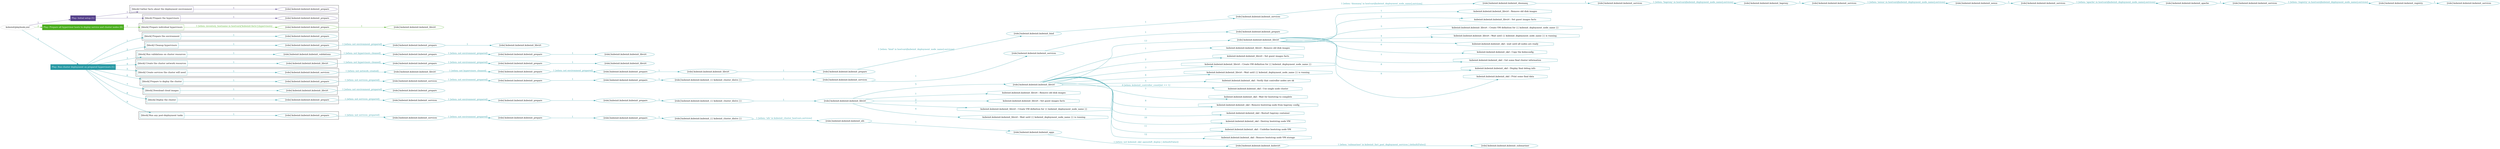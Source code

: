 digraph {
	graph [concentrate=true ordering=in rankdir=LR ratio=fill]
	edge [esep=5 sep=10]
	"kubeinit/playbook.yml" [id=root_node style=dotted]
	play_c4389c41 [label="Play: Initial setup (1)" color="#55418b" fontcolor="#ffffff" id=play_c4389c41 shape=box style=filled tooltip=localhost]
	"kubeinit/playbook.yml" -> play_c4389c41 [label="1 " color="#55418b" fontcolor="#55418b" id=edge_b77e9bf1 labeltooltip="1 " tooltip="1 "]
	subgraph "kubeinit.kubeinit.kubeinit_prepare" {
		role_ac85ae98 [label="[role] kubeinit.kubeinit.kubeinit_prepare" color="#55418b" id=role_ac85ae98 tooltip="kubeinit.kubeinit.kubeinit_prepare"]
	}
	subgraph "kubeinit.kubeinit.kubeinit_prepare" {
		role_765c6af0 [label="[role] kubeinit.kubeinit.kubeinit_prepare" color="#55418b" id=role_765c6af0 tooltip="kubeinit.kubeinit.kubeinit_prepare"]
	}
	subgraph "Play: Initial setup (1)" {
		play_c4389c41 -> block_6db894d9 [label=1 color="#55418b" fontcolor="#55418b" id=edge_c9ccb7b4 labeltooltip=1 tooltip=1]
		subgraph cluster_block_6db894d9 {
			block_6db894d9 [label="[block] Gather facts about the deployment environment" color="#55418b" id=block_6db894d9 labeltooltip="Gather facts about the deployment environment" shape=box tooltip="Gather facts about the deployment environment"]
			block_6db894d9 -> role_ac85ae98 [label="1 " color="#55418b" fontcolor="#55418b" id=edge_786670e1 labeltooltip="1 " tooltip="1 "]
		}
		play_c4389c41 -> block_7bb0d94f [label=2 color="#55418b" fontcolor="#55418b" id=edge_793bcdbe labeltooltip=2 tooltip=2]
		subgraph cluster_block_7bb0d94f {
			block_7bb0d94f [label="[block] Prepare the hypervisors" color="#55418b" id=block_7bb0d94f labeltooltip="Prepare the hypervisors" shape=box tooltip="Prepare the hypervisors"]
			block_7bb0d94f -> role_765c6af0 [label="1 " color="#55418b" fontcolor="#55418b" id=edge_8f2c0d01 labeltooltip="1 " tooltip="1 "]
		}
	}
	play_9c42069b [label="Play: Prepare all hypervisor hosts to deploy service and cluster nodes (0)" color="#4bad1f" fontcolor="#ffffff" id=play_9c42069b shape=box style=filled tooltip="Play: Prepare all hypervisor hosts to deploy service and cluster nodes (0)"]
	"kubeinit/playbook.yml" -> play_9c42069b [label="2 " color="#4bad1f" fontcolor="#4bad1f" id=edge_6acc0c8b labeltooltip="2 " tooltip="2 "]
	subgraph "kubeinit.kubeinit.kubeinit_libvirt" {
		role_f15dc3f1 [label="[role] kubeinit.kubeinit.kubeinit_libvirt" color="#4bad1f" id=role_f15dc3f1 tooltip="kubeinit.kubeinit.kubeinit_libvirt"]
	}
	subgraph "kubeinit.kubeinit.kubeinit_prepare" {
		role_e08a5013 [label="[role] kubeinit.kubeinit.kubeinit_prepare" color="#4bad1f" id=role_e08a5013 tooltip="kubeinit.kubeinit.kubeinit_prepare"]
		role_e08a5013 -> role_f15dc3f1 [label="1 " color="#4bad1f" fontcolor="#4bad1f" id=edge_a3e0c759 labeltooltip="1 " tooltip="1 "]
	}
	subgraph "Play: Prepare all hypervisor hosts to deploy service and cluster nodes (0)" {
		play_9c42069b -> block_86a34b44 [label=1 color="#4bad1f" fontcolor="#4bad1f" id=edge_c09c64ef labeltooltip=1 tooltip=1]
		subgraph cluster_block_86a34b44 {
			block_86a34b44 [label="[block] Prepare individual hypervisors" color="#4bad1f" id=block_86a34b44 labeltooltip="Prepare individual hypervisors" shape=box tooltip="Prepare individual hypervisors"]
			block_86a34b44 -> role_e08a5013 [label="1 [when: inventory_hostname in hostvars['kubeinit-facts'].hypervisors]" color="#4bad1f" fontcolor="#4bad1f" id=edge_07ae7a36 labeltooltip="1 [when: inventory_hostname in hostvars['kubeinit-facts'].hypervisors]" tooltip="1 [when: inventory_hostname in hostvars['kubeinit-facts'].hypervisors]"]
		}
	}
	play_a13fe388 [label="Play: Run cluster deployment on prepared hypervisors (1)" color="#2899a4" fontcolor="#ffffff" id=play_a13fe388 shape=box style=filled tooltip=localhost]
	"kubeinit/playbook.yml" -> play_a13fe388 [label="3 " color="#2899a4" fontcolor="#2899a4" id=edge_09e4d87f labeltooltip="3 " tooltip="3 "]
	subgraph "kubeinit.kubeinit.kubeinit_prepare" {
		role_7070ee17 [label="[role] kubeinit.kubeinit.kubeinit_prepare" color="#2899a4" id=role_7070ee17 tooltip="kubeinit.kubeinit.kubeinit_prepare"]
	}
	subgraph "kubeinit.kubeinit.kubeinit_libvirt" {
		role_1f5c92ce [label="[role] kubeinit.kubeinit.kubeinit_libvirt" color="#2899a4" id=role_1f5c92ce tooltip="kubeinit.kubeinit.kubeinit_libvirt"]
	}
	subgraph "kubeinit.kubeinit.kubeinit_prepare" {
		role_80fa3639 [label="[role] kubeinit.kubeinit.kubeinit_prepare" color="#2899a4" id=role_80fa3639 tooltip="kubeinit.kubeinit.kubeinit_prepare"]
		role_80fa3639 -> role_1f5c92ce [label="1 " color="#2899a4" fontcolor="#2899a4" id=edge_f8dd7376 labeltooltip="1 " tooltip="1 "]
	}
	subgraph "kubeinit.kubeinit.kubeinit_prepare" {
		role_43ff1166 [label="[role] kubeinit.kubeinit.kubeinit_prepare" color="#2899a4" id=role_43ff1166 tooltip="kubeinit.kubeinit.kubeinit_prepare"]
		role_43ff1166 -> role_80fa3639 [label="1 [when: not environment_prepared]" color="#2899a4" fontcolor="#2899a4" id=edge_0be163b9 labeltooltip="1 [when: not environment_prepared]" tooltip="1 [when: not environment_prepared]"]
	}
	subgraph "kubeinit.kubeinit.kubeinit_libvirt" {
		role_8e5fa3d1 [label="[role] kubeinit.kubeinit.kubeinit_libvirt" color="#2899a4" id=role_8e5fa3d1 tooltip="kubeinit.kubeinit.kubeinit_libvirt"]
	}
	subgraph "kubeinit.kubeinit.kubeinit_prepare" {
		role_818fab00 [label="[role] kubeinit.kubeinit.kubeinit_prepare" color="#2899a4" id=role_818fab00 tooltip="kubeinit.kubeinit.kubeinit_prepare"]
		role_818fab00 -> role_8e5fa3d1 [label="1 " color="#2899a4" fontcolor="#2899a4" id=edge_9318c720 labeltooltip="1 " tooltip="1 "]
	}
	subgraph "kubeinit.kubeinit.kubeinit_prepare" {
		role_a57df9a2 [label="[role] kubeinit.kubeinit.kubeinit_prepare" color="#2899a4" id=role_a57df9a2 tooltip="kubeinit.kubeinit.kubeinit_prepare"]
		role_a57df9a2 -> role_818fab00 [label="1 [when: not environment_prepared]" color="#2899a4" fontcolor="#2899a4" id=edge_ef44937f labeltooltip="1 [when: not environment_prepared]" tooltip="1 [when: not environment_prepared]"]
	}
	subgraph "kubeinit.kubeinit.kubeinit_validations" {
		role_620daf84 [label="[role] kubeinit.kubeinit.kubeinit_validations" color="#2899a4" id=role_620daf84 tooltip="kubeinit.kubeinit.kubeinit_validations"]
		role_620daf84 -> role_a57df9a2 [label="1 [when: not hypervisors_cleaned]" color="#2899a4" fontcolor="#2899a4" id=edge_ef9ffdf0 labeltooltip="1 [when: not hypervisors_cleaned]" tooltip="1 [when: not hypervisors_cleaned]"]
	}
	subgraph "kubeinit.kubeinit.kubeinit_libvirt" {
		role_340b8399 [label="[role] kubeinit.kubeinit.kubeinit_libvirt" color="#2899a4" id=role_340b8399 tooltip="kubeinit.kubeinit.kubeinit_libvirt"]
	}
	subgraph "kubeinit.kubeinit.kubeinit_prepare" {
		role_4b53cba1 [label="[role] kubeinit.kubeinit.kubeinit_prepare" color="#2899a4" id=role_4b53cba1 tooltip="kubeinit.kubeinit.kubeinit_prepare"]
		role_4b53cba1 -> role_340b8399 [label="1 " color="#2899a4" fontcolor="#2899a4" id=edge_cd57b800 labeltooltip="1 " tooltip="1 "]
	}
	subgraph "kubeinit.kubeinit.kubeinit_prepare" {
		role_d604024c [label="[role] kubeinit.kubeinit.kubeinit_prepare" color="#2899a4" id=role_d604024c tooltip="kubeinit.kubeinit.kubeinit_prepare"]
		role_d604024c -> role_4b53cba1 [label="1 [when: not environment_prepared]" color="#2899a4" fontcolor="#2899a4" id=edge_4f33bf87 labeltooltip="1 [when: not environment_prepared]" tooltip="1 [when: not environment_prepared]"]
	}
	subgraph "kubeinit.kubeinit.kubeinit_libvirt" {
		role_a965f16f [label="[role] kubeinit.kubeinit.kubeinit_libvirt" color="#2899a4" id=role_a965f16f tooltip="kubeinit.kubeinit.kubeinit_libvirt"]
		role_a965f16f -> role_d604024c [label="1 [when: not hypervisors_cleaned]" color="#2899a4" fontcolor="#2899a4" id=edge_cd45b0bd labeltooltip="1 [when: not hypervisors_cleaned]" tooltip="1 [when: not hypervisors_cleaned]"]
	}
	subgraph "kubeinit.kubeinit.kubeinit_services" {
		role_217775f3 [label="[role] kubeinit.kubeinit.kubeinit_services" color="#2899a4" id=role_217775f3 tooltip="kubeinit.kubeinit.kubeinit_services"]
	}
	subgraph "kubeinit.kubeinit.kubeinit_registry" {
		role_17b1988b [label="[role] kubeinit.kubeinit.kubeinit_registry" color="#2899a4" id=role_17b1988b tooltip="kubeinit.kubeinit.kubeinit_registry"]
		role_17b1988b -> role_217775f3 [label="1 " color="#2899a4" fontcolor="#2899a4" id=edge_6c8d7f07 labeltooltip="1 " tooltip="1 "]
	}
	subgraph "kubeinit.kubeinit.kubeinit_services" {
		role_361583c4 [label="[role] kubeinit.kubeinit.kubeinit_services" color="#2899a4" id=role_361583c4 tooltip="kubeinit.kubeinit.kubeinit_services"]
		role_361583c4 -> role_17b1988b [label="1 [when: 'registry' in hostvars[kubeinit_deployment_node_name].services]" color="#2899a4" fontcolor="#2899a4" id=edge_ba41bc13 labeltooltip="1 [when: 'registry' in hostvars[kubeinit_deployment_node_name].services]" tooltip="1 [when: 'registry' in hostvars[kubeinit_deployment_node_name].services]"]
	}
	subgraph "kubeinit.kubeinit.kubeinit_apache" {
		role_1515bb5c [label="[role] kubeinit.kubeinit.kubeinit_apache" color="#2899a4" id=role_1515bb5c tooltip="kubeinit.kubeinit.kubeinit_apache"]
		role_1515bb5c -> role_361583c4 [label="1 " color="#2899a4" fontcolor="#2899a4" id=edge_c58b0116 labeltooltip="1 " tooltip="1 "]
	}
	subgraph "kubeinit.kubeinit.kubeinit_services" {
		role_d4093467 [label="[role] kubeinit.kubeinit.kubeinit_services" color="#2899a4" id=role_d4093467 tooltip="kubeinit.kubeinit.kubeinit_services"]
		role_d4093467 -> role_1515bb5c [label="1 [when: 'apache' in hostvars[kubeinit_deployment_node_name].services]" color="#2899a4" fontcolor="#2899a4" id=edge_d88d6e49 labeltooltip="1 [when: 'apache' in hostvars[kubeinit_deployment_node_name].services]" tooltip="1 [when: 'apache' in hostvars[kubeinit_deployment_node_name].services]"]
	}
	subgraph "kubeinit.kubeinit.kubeinit_nexus" {
		role_6e506e30 [label="[role] kubeinit.kubeinit.kubeinit_nexus" color="#2899a4" id=role_6e506e30 tooltip="kubeinit.kubeinit.kubeinit_nexus"]
		role_6e506e30 -> role_d4093467 [label="1 " color="#2899a4" fontcolor="#2899a4" id=edge_93602849 labeltooltip="1 " tooltip="1 "]
	}
	subgraph "kubeinit.kubeinit.kubeinit_services" {
		role_390f1396 [label="[role] kubeinit.kubeinit.kubeinit_services" color="#2899a4" id=role_390f1396 tooltip="kubeinit.kubeinit.kubeinit_services"]
		role_390f1396 -> role_6e506e30 [label="1 [when: 'nexus' in hostvars[kubeinit_deployment_node_name].services]" color="#2899a4" fontcolor="#2899a4" id=edge_a2d2c626 labeltooltip="1 [when: 'nexus' in hostvars[kubeinit_deployment_node_name].services]" tooltip="1 [when: 'nexus' in hostvars[kubeinit_deployment_node_name].services]"]
	}
	subgraph "kubeinit.kubeinit.kubeinit_haproxy" {
		role_6885c610 [label="[role] kubeinit.kubeinit.kubeinit_haproxy" color="#2899a4" id=role_6885c610 tooltip="kubeinit.kubeinit.kubeinit_haproxy"]
		role_6885c610 -> role_390f1396 [label="1 " color="#2899a4" fontcolor="#2899a4" id=edge_faf83ba0 labeltooltip="1 " tooltip="1 "]
	}
	subgraph "kubeinit.kubeinit.kubeinit_services" {
		role_d9062f49 [label="[role] kubeinit.kubeinit.kubeinit_services" color="#2899a4" id=role_d9062f49 tooltip="kubeinit.kubeinit.kubeinit_services"]
		role_d9062f49 -> role_6885c610 [label="1 [when: 'haproxy' in hostvars[kubeinit_deployment_node_name].services]" color="#2899a4" fontcolor="#2899a4" id=edge_191bdb7e labeltooltip="1 [when: 'haproxy' in hostvars[kubeinit_deployment_node_name].services]" tooltip="1 [when: 'haproxy' in hostvars[kubeinit_deployment_node_name].services]"]
	}
	subgraph "kubeinit.kubeinit.kubeinit_dnsmasq" {
		role_5e3a91a7 [label="[role] kubeinit.kubeinit.kubeinit_dnsmasq" color="#2899a4" id=role_5e3a91a7 tooltip="kubeinit.kubeinit.kubeinit_dnsmasq"]
		role_5e3a91a7 -> role_d9062f49 [label="1 " color="#2899a4" fontcolor="#2899a4" id=edge_931348eb labeltooltip="1 " tooltip="1 "]
	}
	subgraph "kubeinit.kubeinit.kubeinit_services" {
		role_8cbcf53c [label="[role] kubeinit.kubeinit.kubeinit_services" color="#2899a4" id=role_8cbcf53c tooltip="kubeinit.kubeinit.kubeinit_services"]
		role_8cbcf53c -> role_5e3a91a7 [label="1 [when: 'dnsmasq' in hostvars[kubeinit_deployment_node_name].services]" color="#2899a4" fontcolor="#2899a4" id=edge_9f3e7b16 labeltooltip="1 [when: 'dnsmasq' in hostvars[kubeinit_deployment_node_name].services]" tooltip="1 [when: 'dnsmasq' in hostvars[kubeinit_deployment_node_name].services]"]
	}
	subgraph "kubeinit.kubeinit.kubeinit_bind" {
		role_0e613ecf [label="[role] kubeinit.kubeinit.kubeinit_bind" color="#2899a4" id=role_0e613ecf tooltip="kubeinit.kubeinit.kubeinit_bind"]
		role_0e613ecf -> role_8cbcf53c [label="1 " color="#2899a4" fontcolor="#2899a4" id=edge_3195c262 labeltooltip="1 " tooltip="1 "]
	}
	subgraph "kubeinit.kubeinit.kubeinit_prepare" {
		role_104a4c1b [label="[role] kubeinit.kubeinit.kubeinit_prepare" color="#2899a4" id=role_104a4c1b tooltip="kubeinit.kubeinit.kubeinit_prepare"]
		role_104a4c1b -> role_0e613ecf [label="1 [when: 'bind' in hostvars[kubeinit_deployment_node_name].services]" color="#2899a4" fontcolor="#2899a4" id=edge_4d829c7f labeltooltip="1 [when: 'bind' in hostvars[kubeinit_deployment_node_name].services]" tooltip="1 [when: 'bind' in hostvars[kubeinit_deployment_node_name].services]"]
	}
	subgraph "kubeinit.kubeinit.kubeinit_libvirt" {
		role_2e277011 [label="[role] kubeinit.kubeinit.kubeinit_libvirt" color="#2899a4" id=role_2e277011 tooltip="kubeinit.kubeinit.kubeinit_libvirt"]
		role_2e277011 -> role_104a4c1b [label="1 " color="#2899a4" fontcolor="#2899a4" id=edge_810a5e60 labeltooltip="1 " tooltip="1 "]
	}
	subgraph "kubeinit.kubeinit.kubeinit_prepare" {
		role_a024da65 [label="[role] kubeinit.kubeinit.kubeinit_prepare" color="#2899a4" id=role_a024da65 tooltip="kubeinit.kubeinit.kubeinit_prepare"]
		role_a024da65 -> role_2e277011 [label="1 " color="#2899a4" fontcolor="#2899a4" id=edge_b7d107cb labeltooltip="1 " tooltip="1 "]
	}
	subgraph "kubeinit.kubeinit.kubeinit_prepare" {
		role_572174e2 [label="[role] kubeinit.kubeinit.kubeinit_prepare" color="#2899a4" id=role_572174e2 tooltip="kubeinit.kubeinit.kubeinit_prepare"]
		role_572174e2 -> role_a024da65 [label="1 [when: not environment_prepared]" color="#2899a4" fontcolor="#2899a4" id=edge_66513771 labeltooltip="1 [when: not environment_prepared]" tooltip="1 [when: not environment_prepared]"]
	}
	subgraph "kubeinit.kubeinit.kubeinit_libvirt" {
		role_14e83269 [label="[role] kubeinit.kubeinit.kubeinit_libvirt" color="#2899a4" id=role_14e83269 tooltip="kubeinit.kubeinit.kubeinit_libvirt"]
		role_14e83269 -> role_572174e2 [label="1 [when: not hypervisors_cleaned]" color="#2899a4" fontcolor="#2899a4" id=edge_ebea9c0a labeltooltip="1 [when: not hypervisors_cleaned]" tooltip="1 [when: not hypervisors_cleaned]"]
	}
	subgraph "kubeinit.kubeinit.kubeinit_services" {
		role_1cc649df [label="[role] kubeinit.kubeinit.kubeinit_services" color="#2899a4" id=role_1cc649df tooltip="kubeinit.kubeinit.kubeinit_services"]
		role_1cc649df -> role_14e83269 [label="1 [when: not network_created]" color="#2899a4" fontcolor="#2899a4" id=edge_f4eccbd1 labeltooltip="1 [when: not network_created]" tooltip="1 [when: not network_created]"]
	}
	subgraph "kubeinit.kubeinit.kubeinit_prepare" {
		role_ed6547f6 [label="[role] kubeinit.kubeinit.kubeinit_prepare" color="#2899a4" id=role_ed6547f6 tooltip="kubeinit.kubeinit.kubeinit_prepare"]
	}
	subgraph "kubeinit.kubeinit.kubeinit_services" {
		role_e4c576bb [label="[role] kubeinit.kubeinit.kubeinit_services" color="#2899a4" id=role_e4c576bb tooltip="kubeinit.kubeinit.kubeinit_services"]
		role_e4c576bb -> role_ed6547f6 [label="1 " color="#2899a4" fontcolor="#2899a4" id=edge_033e7eb8 labeltooltip="1 " tooltip="1 "]
	}
	subgraph "kubeinit.kubeinit.kubeinit_services" {
		role_04d5d318 [label="[role] kubeinit.kubeinit.kubeinit_services" color="#2899a4" id=role_04d5d318 tooltip="kubeinit.kubeinit.kubeinit_services"]
		role_04d5d318 -> role_e4c576bb [label="1 " color="#2899a4" fontcolor="#2899a4" id=edge_b7826072 labeltooltip="1 " tooltip="1 "]
	}
	subgraph "kubeinit.kubeinit.kubeinit_{{ kubeinit_cluster_distro }}" {
		role_d17ebe8b [label="[role] kubeinit.kubeinit.kubeinit_{{ kubeinit_cluster_distro }}" color="#2899a4" id=role_d17ebe8b tooltip="kubeinit.kubeinit.kubeinit_{{ kubeinit_cluster_distro }}"]
		role_d17ebe8b -> role_04d5d318 [label="1 " color="#2899a4" fontcolor="#2899a4" id=edge_d69401a1 labeltooltip="1 " tooltip="1 "]
	}
	subgraph "kubeinit.kubeinit.kubeinit_prepare" {
		role_449663e8 [label="[role] kubeinit.kubeinit.kubeinit_prepare" color="#2899a4" id=role_449663e8 tooltip="kubeinit.kubeinit.kubeinit_prepare"]
		role_449663e8 -> role_d17ebe8b [label="1 " color="#2899a4" fontcolor="#2899a4" id=edge_aec39964 labeltooltip="1 " tooltip="1 "]
	}
	subgraph "kubeinit.kubeinit.kubeinit_prepare" {
		role_332f1329 [label="[role] kubeinit.kubeinit.kubeinit_prepare" color="#2899a4" id=role_332f1329 tooltip="kubeinit.kubeinit.kubeinit_prepare"]
		role_332f1329 -> role_449663e8 [label="1 " color="#2899a4" fontcolor="#2899a4" id=edge_365dccc3 labeltooltip="1 " tooltip="1 "]
	}
	subgraph "kubeinit.kubeinit.kubeinit_services" {
		role_503f55e0 [label="[role] kubeinit.kubeinit.kubeinit_services" color="#2899a4" id=role_503f55e0 tooltip="kubeinit.kubeinit.kubeinit_services"]
		role_503f55e0 -> role_332f1329 [label="1 [when: not environment_prepared]" color="#2899a4" fontcolor="#2899a4" id=edge_330d5c3b labeltooltip="1 [when: not environment_prepared]" tooltip="1 [when: not environment_prepared]"]
	}
	subgraph "kubeinit.kubeinit.kubeinit_prepare" {
		role_88c689fc [label="[role] kubeinit.kubeinit.kubeinit_prepare" color="#2899a4" id=role_88c689fc tooltip="kubeinit.kubeinit.kubeinit_prepare"]
		role_88c689fc -> role_503f55e0 [label="1 [when: not services_prepared]" color="#2899a4" fontcolor="#2899a4" id=edge_f2126e60 labeltooltip="1 [when: not services_prepared]" tooltip="1 [when: not services_prepared]"]
	}
	subgraph "kubeinit.kubeinit.kubeinit_prepare" {
		role_ecfe2ed7 [label="[role] kubeinit.kubeinit.kubeinit_prepare" color="#2899a4" id=role_ecfe2ed7 tooltip="kubeinit.kubeinit.kubeinit_prepare"]
	}
	subgraph "kubeinit.kubeinit.kubeinit_libvirt" {
		role_650966b6 [label="[role] kubeinit.kubeinit.kubeinit_libvirt" color="#2899a4" id=role_650966b6 tooltip="kubeinit.kubeinit.kubeinit_libvirt"]
		role_650966b6 -> role_ecfe2ed7 [label="1 [when: not environment_prepared]" color="#2899a4" fontcolor="#2899a4" id=edge_7bcfdcbd labeltooltip="1 [when: not environment_prepared]" tooltip="1 [when: not environment_prepared]"]
	}
	subgraph "kubeinit.kubeinit.kubeinit_libvirt" {
		role_130724e8 [label="[role] kubeinit.kubeinit.kubeinit_libvirt" color="#2899a4" id=role_130724e8 tooltip="kubeinit.kubeinit.kubeinit_libvirt"]
		task_5bef00d0 [label="kubeinit.kubeinit.kubeinit_libvirt : Remove old disk images" color="#2899a4" id=task_5bef00d0 shape=octagon tooltip="kubeinit.kubeinit.kubeinit_libvirt : Remove old disk images"]
		role_130724e8 -> task_5bef00d0 [label="1 " color="#2899a4" fontcolor="#2899a4" id=edge_bbc7de14 labeltooltip="1 " tooltip="1 "]
		task_10a4c70a [label="kubeinit.kubeinit.kubeinit_libvirt : Set guest images facts" color="#2899a4" id=task_10a4c70a shape=octagon tooltip="kubeinit.kubeinit.kubeinit_libvirt : Set guest images facts"]
		role_130724e8 -> task_10a4c70a [label="2 " color="#2899a4" fontcolor="#2899a4" id=edge_905f5d0c labeltooltip="2 " tooltip="2 "]
		task_52b22b19 [label="kubeinit.kubeinit.kubeinit_libvirt : Create VM definition for {{ kubeinit_deployment_node_name }}" color="#2899a4" id=task_52b22b19 shape=octagon tooltip="kubeinit.kubeinit.kubeinit_libvirt : Create VM definition for {{ kubeinit_deployment_node_name }}"]
		role_130724e8 -> task_52b22b19 [label="3 " color="#2899a4" fontcolor="#2899a4" id=edge_585d243d labeltooltip="3 " tooltip="3 "]
		task_824ef90c [label="kubeinit.kubeinit.kubeinit_libvirt : Wait until {{ kubeinit_deployment_node_name }} is running" color="#2899a4" id=task_824ef90c shape=octagon tooltip="kubeinit.kubeinit.kubeinit_libvirt : Wait until {{ kubeinit_deployment_node_name }} is running"]
		role_130724e8 -> task_824ef90c [label="4 " color="#2899a4" fontcolor="#2899a4" id=edge_85c2bc23 labeltooltip="4 " tooltip="4 "]
		task_c1797491 [label="kubeinit.kubeinit.kubeinit_okd : wait until all nodes are ready" color="#2899a4" id=task_c1797491 shape=octagon tooltip="kubeinit.kubeinit.kubeinit_okd : wait until all nodes are ready"]
		role_130724e8 -> task_c1797491 [label="5 " color="#2899a4" fontcolor="#2899a4" id=edge_0c1f20bb labeltooltip="5 " tooltip="5 "]
		task_4fe0a67a [label="kubeinit.kubeinit.kubeinit_okd : Copy the kubeconfig" color="#2899a4" id=task_4fe0a67a shape=octagon tooltip="kubeinit.kubeinit.kubeinit_okd : Copy the kubeconfig"]
		role_130724e8 -> task_4fe0a67a [label="6 " color="#2899a4" fontcolor="#2899a4" id=edge_e90ab4ce labeltooltip="6 " tooltip="6 "]
		task_970c725c [label="kubeinit.kubeinit.kubeinit_okd : Get some final cluster information" color="#2899a4" id=task_970c725c shape=octagon tooltip="kubeinit.kubeinit.kubeinit_okd : Get some final cluster information"]
		role_130724e8 -> task_970c725c [label="7 " color="#2899a4" fontcolor="#2899a4" id=edge_f0d0426a labeltooltip="7 " tooltip="7 "]
		task_5ea8c466 [label="kubeinit.kubeinit.kubeinit_okd : Display final debug info" color="#2899a4" id=task_5ea8c466 shape=octagon tooltip="kubeinit.kubeinit.kubeinit_okd : Display final debug info"]
		role_130724e8 -> task_5ea8c466 [label="8 " color="#2899a4" fontcolor="#2899a4" id=edge_f21a925f labeltooltip="8 " tooltip="8 "]
		task_fe97f2a4 [label="kubeinit.kubeinit.kubeinit_okd : Print some final data" color="#2899a4" id=task_fe97f2a4 shape=octagon tooltip="kubeinit.kubeinit.kubeinit_okd : Print some final data"]
		role_130724e8 -> task_fe97f2a4 [label="9 " color="#2899a4" fontcolor="#2899a4" id=edge_d4384ce6 labeltooltip="9 " tooltip="9 "]
	}
	subgraph "kubeinit.kubeinit.kubeinit_libvirt" {
		role_937c2072 [label="[role] kubeinit.kubeinit.kubeinit_libvirt" color="#2899a4" id=role_937c2072 tooltip="kubeinit.kubeinit.kubeinit_libvirt"]
		task_35e20425 [label="kubeinit.kubeinit.kubeinit_libvirt : Remove old disk images" color="#2899a4" id=task_35e20425 shape=octagon tooltip="kubeinit.kubeinit.kubeinit_libvirt : Remove old disk images"]
		role_937c2072 -> task_35e20425 [label="1 " color="#2899a4" fontcolor="#2899a4" id=edge_9960b429 labeltooltip="1 " tooltip="1 "]
		task_ef0d6797 [label="kubeinit.kubeinit.kubeinit_libvirt : Set guest images facts" color="#2899a4" id=task_ef0d6797 shape=octagon tooltip="kubeinit.kubeinit.kubeinit_libvirt : Set guest images facts"]
		role_937c2072 -> task_ef0d6797 [label="2 " color="#2899a4" fontcolor="#2899a4" id=edge_01c7d938 labeltooltip="2 " tooltip="2 "]
		task_6b3b4606 [label="kubeinit.kubeinit.kubeinit_libvirt : Create VM definition for {{ kubeinit_deployment_node_name }}" color="#2899a4" id=task_6b3b4606 shape=octagon tooltip="kubeinit.kubeinit.kubeinit_libvirt : Create VM definition for {{ kubeinit_deployment_node_name }}"]
		role_937c2072 -> task_6b3b4606 [label="3 " color="#2899a4" fontcolor="#2899a4" id=edge_d9ed0bfa labeltooltip="3 " tooltip="3 "]
		task_47370d15 [label="kubeinit.kubeinit.kubeinit_libvirt : Wait until {{ kubeinit_deployment_node_name }} is running" color="#2899a4" id=task_47370d15 shape=octagon tooltip="kubeinit.kubeinit.kubeinit_libvirt : Wait until {{ kubeinit_deployment_node_name }} is running"]
		role_937c2072 -> task_47370d15 [label="4 " color="#2899a4" fontcolor="#2899a4" id=edge_923f0cd1 labeltooltip="4 " tooltip="4 "]
		task_51c36832 [label="kubeinit.kubeinit.kubeinit_okd : Verify that controller nodes are ok" color="#2899a4" id=task_51c36832 shape=octagon tooltip="kubeinit.kubeinit.kubeinit_okd : Verify that controller nodes are ok"]
		role_937c2072 -> task_51c36832 [label="5 " color="#2899a4" fontcolor="#2899a4" id=edge_5e2f7fea labeltooltip="5 " tooltip="5 "]
		task_799a0460 [label="kubeinit.kubeinit.kubeinit_okd : Use single node cluster" color="#2899a4" id=task_799a0460 shape=octagon tooltip="kubeinit.kubeinit.kubeinit_okd : Use single node cluster"]
		role_937c2072 -> task_799a0460 [label="6 [when: kubeinit_controller_count|int == 1]" color="#2899a4" fontcolor="#2899a4" id=edge_ff37bd56 labeltooltip="6 [when: kubeinit_controller_count|int == 1]" tooltip="6 [when: kubeinit_controller_count|int == 1]"]
		task_351a5283 [label="kubeinit.kubeinit.kubeinit_okd : Wait for bootstrap to complete" color="#2899a4" id=task_351a5283 shape=octagon tooltip="kubeinit.kubeinit.kubeinit_okd : Wait for bootstrap to complete"]
		role_937c2072 -> task_351a5283 [label="7 " color="#2899a4" fontcolor="#2899a4" id=edge_5dd00805 labeltooltip="7 " tooltip="7 "]
		task_463d0dae [label="kubeinit.kubeinit.kubeinit_okd : Remove bootstrap node from haproxy config" color="#2899a4" id=task_463d0dae shape=octagon tooltip="kubeinit.kubeinit.kubeinit_okd : Remove bootstrap node from haproxy config"]
		role_937c2072 -> task_463d0dae [label="8 " color="#2899a4" fontcolor="#2899a4" id=edge_e0bc6964 labeltooltip="8 " tooltip="8 "]
		task_d5a9c63c [label="kubeinit.kubeinit.kubeinit_okd : Restart haproxy container" color="#2899a4" id=task_d5a9c63c shape=octagon tooltip="kubeinit.kubeinit.kubeinit_okd : Restart haproxy container"]
		role_937c2072 -> task_d5a9c63c [label="9 " color="#2899a4" fontcolor="#2899a4" id=edge_30a73140 labeltooltip="9 " tooltip="9 "]
		task_2c2b08b1 [label="kubeinit.kubeinit.kubeinit_okd : Destroy bootstrap node VM" color="#2899a4" id=task_2c2b08b1 shape=octagon tooltip="kubeinit.kubeinit.kubeinit_okd : Destroy bootstrap node VM"]
		role_937c2072 -> task_2c2b08b1 [label="10 " color="#2899a4" fontcolor="#2899a4" id=edge_a8c299a5 labeltooltip="10 " tooltip="10 "]
		task_67634749 [label="kubeinit.kubeinit.kubeinit_okd : Undefine bootstrap node VM" color="#2899a4" id=task_67634749 shape=octagon tooltip="kubeinit.kubeinit.kubeinit_okd : Undefine bootstrap node VM"]
		role_937c2072 -> task_67634749 [label="11 " color="#2899a4" fontcolor="#2899a4" id=edge_d0ecf89a labeltooltip="11 " tooltip="11 "]
		task_d90ffb1d [label="kubeinit.kubeinit.kubeinit_okd : Remove bootstrap node VM storage" color="#2899a4" id=task_d90ffb1d shape=octagon tooltip="kubeinit.kubeinit.kubeinit_okd : Remove bootstrap node VM storage"]
		role_937c2072 -> task_d90ffb1d [label="12 " color="#2899a4" fontcolor="#2899a4" id=edge_18885384 labeltooltip="12 " tooltip="12 "]
		role_937c2072 -> role_130724e8 [label="13 " color="#2899a4" fontcolor="#2899a4" id=edge_b77b90b1 labeltooltip="13 " tooltip="13 "]
	}
	subgraph "kubeinit.kubeinit.kubeinit_libvirt" {
		role_4c1f28be [label="[role] kubeinit.kubeinit.kubeinit_libvirt" color="#2899a4" id=role_4c1f28be tooltip="kubeinit.kubeinit.kubeinit_libvirt"]
		task_80f7f9e4 [label="kubeinit.kubeinit.kubeinit_libvirt : Remove old disk images" color="#2899a4" id=task_80f7f9e4 shape=octagon tooltip="kubeinit.kubeinit.kubeinit_libvirt : Remove old disk images"]
		role_4c1f28be -> task_80f7f9e4 [label="1 " color="#2899a4" fontcolor="#2899a4" id=edge_bb36821a labeltooltip="1 " tooltip="1 "]
		task_1f42e1e1 [label="kubeinit.kubeinit.kubeinit_libvirt : Set guest images facts" color="#2899a4" id=task_1f42e1e1 shape=octagon tooltip="kubeinit.kubeinit.kubeinit_libvirt : Set guest images facts"]
		role_4c1f28be -> task_1f42e1e1 [label="2 " color="#2899a4" fontcolor="#2899a4" id=edge_06932b6c labeltooltip="2 " tooltip="2 "]
		task_f393f6f8 [label="kubeinit.kubeinit.kubeinit_libvirt : Create VM definition for {{ kubeinit_deployment_node_name }}" color="#2899a4" id=task_f393f6f8 shape=octagon tooltip="kubeinit.kubeinit.kubeinit_libvirt : Create VM definition for {{ kubeinit_deployment_node_name }}"]
		role_4c1f28be -> task_f393f6f8 [label="3 " color="#2899a4" fontcolor="#2899a4" id=edge_c2440246 labeltooltip="3 " tooltip="3 "]
		task_136de6cb [label="kubeinit.kubeinit.kubeinit_libvirt : Wait until {{ kubeinit_deployment_node_name }} is running" color="#2899a4" id=task_136de6cb shape=octagon tooltip="kubeinit.kubeinit.kubeinit_libvirt : Wait until {{ kubeinit_deployment_node_name }} is running"]
		role_4c1f28be -> task_136de6cb [label="4 " color="#2899a4" fontcolor="#2899a4" id=edge_12fdf2e8 labeltooltip="4 " tooltip="4 "]
		role_4c1f28be -> role_937c2072 [label="5 " color="#2899a4" fontcolor="#2899a4" id=edge_ffe0c0e6 labeltooltip="5 " tooltip="5 "]
	}
	subgraph "kubeinit.kubeinit.kubeinit_{{ kubeinit_cluster_distro }}" {
		role_fd3059f2 [label="[role] kubeinit.kubeinit.kubeinit_{{ kubeinit_cluster_distro }}" color="#2899a4" id=role_fd3059f2 tooltip="kubeinit.kubeinit.kubeinit_{{ kubeinit_cluster_distro }}"]
		role_fd3059f2 -> role_4c1f28be [label="1 " color="#2899a4" fontcolor="#2899a4" id=edge_eee2b8c7 labeltooltip="1 " tooltip="1 "]
	}
	subgraph "kubeinit.kubeinit.kubeinit_prepare" {
		role_1b0baacc [label="[role] kubeinit.kubeinit.kubeinit_prepare" color="#2899a4" id=role_1b0baacc tooltip="kubeinit.kubeinit.kubeinit_prepare"]
		role_1b0baacc -> role_fd3059f2 [label="1 " color="#2899a4" fontcolor="#2899a4" id=edge_21521b86 labeltooltip="1 " tooltip="1 "]
	}
	subgraph "kubeinit.kubeinit.kubeinit_prepare" {
		role_42a82607 [label="[role] kubeinit.kubeinit.kubeinit_prepare" color="#2899a4" id=role_42a82607 tooltip="kubeinit.kubeinit.kubeinit_prepare"]
		role_42a82607 -> role_1b0baacc [label="1 " color="#2899a4" fontcolor="#2899a4" id=edge_4821213f labeltooltip="1 " tooltip="1 "]
	}
	subgraph "kubeinit.kubeinit.kubeinit_services" {
		role_76c1eee4 [label="[role] kubeinit.kubeinit.kubeinit_services" color="#2899a4" id=role_76c1eee4 tooltip="kubeinit.kubeinit.kubeinit_services"]
		role_76c1eee4 -> role_42a82607 [label="1 [when: not environment_prepared]" color="#2899a4" fontcolor="#2899a4" id=edge_924782de labeltooltip="1 [when: not environment_prepared]" tooltip="1 [when: not environment_prepared]"]
	}
	subgraph "kubeinit.kubeinit.kubeinit_prepare" {
		role_eb46fc77 [label="[role] kubeinit.kubeinit.kubeinit_prepare" color="#2899a4" id=role_eb46fc77 tooltip="kubeinit.kubeinit.kubeinit_prepare"]
		role_eb46fc77 -> role_76c1eee4 [label="1 [when: not services_prepared]" color="#2899a4" fontcolor="#2899a4" id=edge_8b81cac1 labeltooltip="1 [when: not services_prepared]" tooltip="1 [when: not services_prepared]"]
	}
	subgraph "kubeinit.kubeinit.kubeinit_submariner" {
		role_e85ee11b [label="[role] kubeinit.kubeinit.kubeinit_submariner" color="#2899a4" id=role_e85ee11b tooltip="kubeinit.kubeinit.kubeinit_submariner"]
	}
	subgraph "kubeinit.kubeinit.kubeinit_kubevirt" {
		role_13591f5f [label="[role] kubeinit.kubeinit.kubeinit_kubevirt" color="#2899a4" id=role_13591f5f tooltip="kubeinit.kubeinit.kubeinit_kubevirt"]
		role_13591f5f -> role_e85ee11b [label="1 [when: 'submariner' in kubeinit_fact_post_deployment_services | default(False)]" color="#2899a4" fontcolor="#2899a4" id=edge_724f710d labeltooltip="1 [when: 'submariner' in kubeinit_fact_post_deployment_services | default(False)]" tooltip="1 [when: 'submariner' in kubeinit_fact_post_deployment_services | default(False)]"]
	}
	subgraph "kubeinit.kubeinit.kubeinit_apps" {
		role_a6078b32 [label="[role] kubeinit.kubeinit.kubeinit_apps" color="#2899a4" id=role_a6078b32 tooltip="kubeinit.kubeinit.kubeinit_apps"]
		role_a6078b32 -> role_13591f5f [label="1 [when: not kubeinit_okd_openshift_deploy | default(False)]" color="#2899a4" fontcolor="#2899a4" id=edge_b677e8e1 labeltooltip="1 [when: not kubeinit_okd_openshift_deploy | default(False)]" tooltip="1 [when: not kubeinit_okd_openshift_deploy | default(False)]"]
	}
	subgraph "kubeinit.kubeinit.kubeinit_nfs" {
		role_fb5f66e5 [label="[role] kubeinit.kubeinit.kubeinit_nfs" color="#2899a4" id=role_fb5f66e5 tooltip="kubeinit.kubeinit.kubeinit_nfs"]
		role_fb5f66e5 -> role_a6078b32 [label="1 " color="#2899a4" fontcolor="#2899a4" id=edge_4f6e7556 labeltooltip="1 " tooltip="1 "]
	}
	subgraph "kubeinit.kubeinit.kubeinit_{{ kubeinit_cluster_distro }}" {
		role_43e2b7c0 [label="[role] kubeinit.kubeinit.kubeinit_{{ kubeinit_cluster_distro }}" color="#2899a4" id=role_43e2b7c0 tooltip="kubeinit.kubeinit.kubeinit_{{ kubeinit_cluster_distro }}"]
		role_43e2b7c0 -> role_fb5f66e5 [label="1 [when: 'nfs' in kubeinit_cluster_hostvars.services]" color="#2899a4" fontcolor="#2899a4" id=edge_d4f7b5af labeltooltip="1 [when: 'nfs' in kubeinit_cluster_hostvars.services]" tooltip="1 [when: 'nfs' in kubeinit_cluster_hostvars.services]"]
	}
	subgraph "kubeinit.kubeinit.kubeinit_prepare" {
		role_7e403b01 [label="[role] kubeinit.kubeinit.kubeinit_prepare" color="#2899a4" id=role_7e403b01 tooltip="kubeinit.kubeinit.kubeinit_prepare"]
		role_7e403b01 -> role_43e2b7c0 [label="1 " color="#2899a4" fontcolor="#2899a4" id=edge_5003d6bb labeltooltip="1 " tooltip="1 "]
	}
	subgraph "kubeinit.kubeinit.kubeinit_prepare" {
		role_4f34724a [label="[role] kubeinit.kubeinit.kubeinit_prepare" color="#2899a4" id=role_4f34724a tooltip="kubeinit.kubeinit.kubeinit_prepare"]
		role_4f34724a -> role_7e403b01 [label="1 " color="#2899a4" fontcolor="#2899a4" id=edge_0088188c labeltooltip="1 " tooltip="1 "]
	}
	subgraph "kubeinit.kubeinit.kubeinit_services" {
		role_d6dcba02 [label="[role] kubeinit.kubeinit.kubeinit_services" color="#2899a4" id=role_d6dcba02 tooltip="kubeinit.kubeinit.kubeinit_services"]
		role_d6dcba02 -> role_4f34724a [label="1 [when: not environment_prepared]" color="#2899a4" fontcolor="#2899a4" id=edge_19588451 labeltooltip="1 [when: not environment_prepared]" tooltip="1 [when: not environment_prepared]"]
	}
	subgraph "kubeinit.kubeinit.kubeinit_prepare" {
		role_38db3b05 [label="[role] kubeinit.kubeinit.kubeinit_prepare" color="#2899a4" id=role_38db3b05 tooltip="kubeinit.kubeinit.kubeinit_prepare"]
		role_38db3b05 -> role_d6dcba02 [label="1 [when: not services_prepared]" color="#2899a4" fontcolor="#2899a4" id=edge_8aded02a labeltooltip="1 [when: not services_prepared]" tooltip="1 [when: not services_prepared]"]
	}
	subgraph "Play: Run cluster deployment on prepared hypervisors (1)" {
		play_a13fe388 -> block_7cea5e82 [label=1 color="#2899a4" fontcolor="#2899a4" id=edge_674d69a4 labeltooltip=1 tooltip=1]
		subgraph cluster_block_7cea5e82 {
			block_7cea5e82 [label="[block] Prepare the environment" color="#2899a4" id=block_7cea5e82 labeltooltip="Prepare the environment" shape=box tooltip="Prepare the environment"]
			block_7cea5e82 -> role_7070ee17 [label="1 " color="#2899a4" fontcolor="#2899a4" id=edge_06a36678 labeltooltip="1 " tooltip="1 "]
		}
		play_a13fe388 -> block_b635769c [label=2 color="#2899a4" fontcolor="#2899a4" id=edge_09743dd9 labeltooltip=2 tooltip=2]
		subgraph cluster_block_b635769c {
			block_b635769c [label="[block] Cleanup hypervisors" color="#2899a4" id=block_b635769c labeltooltip="Cleanup hypervisors" shape=box tooltip="Cleanup hypervisors"]
			block_b635769c -> role_43ff1166 [label="1 " color="#2899a4" fontcolor="#2899a4" id=edge_c7549226 labeltooltip="1 " tooltip="1 "]
		}
		play_a13fe388 -> block_68dd8774 [label=3 color="#2899a4" fontcolor="#2899a4" id=edge_6c4d3ffe labeltooltip=3 tooltip=3]
		subgraph cluster_block_68dd8774 {
			block_68dd8774 [label="[block] Run validations on cluster resources" color="#2899a4" id=block_68dd8774 labeltooltip="Run validations on cluster resources" shape=box tooltip="Run validations on cluster resources"]
			block_68dd8774 -> role_620daf84 [label="1 " color="#2899a4" fontcolor="#2899a4" id=edge_b250bc56 labeltooltip="1 " tooltip="1 "]
		}
		play_a13fe388 -> block_01f81f14 [label=4 color="#2899a4" fontcolor="#2899a4" id=edge_2b1c25e1 labeltooltip=4 tooltip=4]
		subgraph cluster_block_01f81f14 {
			block_01f81f14 [label="[block] Create the cluster network resources" color="#2899a4" id=block_01f81f14 labeltooltip="Create the cluster network resources" shape=box tooltip="Create the cluster network resources"]
			block_01f81f14 -> role_a965f16f [label="1 " color="#2899a4" fontcolor="#2899a4" id=edge_c0a8ac32 labeltooltip="1 " tooltip="1 "]
		}
		play_a13fe388 -> block_9b4d2b91 [label=5 color="#2899a4" fontcolor="#2899a4" id=edge_d7def2af labeltooltip=5 tooltip=5]
		subgraph cluster_block_9b4d2b91 {
			block_9b4d2b91 [label="[block] Create services the cluster will need" color="#2899a4" id=block_9b4d2b91 labeltooltip="Create services the cluster will need" shape=box tooltip="Create services the cluster will need"]
			block_9b4d2b91 -> role_1cc649df [label="1 " color="#2899a4" fontcolor="#2899a4" id=edge_e1eb4f3d labeltooltip="1 " tooltip="1 "]
		}
		play_a13fe388 -> block_9cc9adfc [label=6 color="#2899a4" fontcolor="#2899a4" id=edge_a5b56160 labeltooltip=6 tooltip=6]
		subgraph cluster_block_9cc9adfc {
			block_9cc9adfc [label="[block] Prepare to deploy the cluster" color="#2899a4" id=block_9cc9adfc labeltooltip="Prepare to deploy the cluster" shape=box tooltip="Prepare to deploy the cluster"]
			block_9cc9adfc -> role_88c689fc [label="1 " color="#2899a4" fontcolor="#2899a4" id=edge_0abe601e labeltooltip="1 " tooltip="1 "]
		}
		play_a13fe388 -> block_bf525f09 [label=7 color="#2899a4" fontcolor="#2899a4" id=edge_9b4179e4 labeltooltip=7 tooltip=7]
		subgraph cluster_block_bf525f09 {
			block_bf525f09 [label="[block] Download cloud images" color="#2899a4" id=block_bf525f09 labeltooltip="Download cloud images" shape=box tooltip="Download cloud images"]
			block_bf525f09 -> role_650966b6 [label="1 " color="#2899a4" fontcolor="#2899a4" id=edge_3ec12640 labeltooltip="1 " tooltip="1 "]
		}
		play_a13fe388 -> block_6942b880 [label=8 color="#2899a4" fontcolor="#2899a4" id=edge_ade5f020 labeltooltip=8 tooltip=8]
		subgraph cluster_block_6942b880 {
			block_6942b880 [label="[block] Deploy the cluster" color="#2899a4" id=block_6942b880 labeltooltip="Deploy the cluster" shape=box tooltip="Deploy the cluster"]
			block_6942b880 -> role_eb46fc77 [label="1 " color="#2899a4" fontcolor="#2899a4" id=edge_f66aa253 labeltooltip="1 " tooltip="1 "]
		}
		play_a13fe388 -> block_3529ac07 [label=9 color="#2899a4" fontcolor="#2899a4" id=edge_5286da70 labeltooltip=9 tooltip=9]
		subgraph cluster_block_3529ac07 {
			block_3529ac07 [label="[block] Run any post-deployment tasks" color="#2899a4" id=block_3529ac07 labeltooltip="Run any post-deployment tasks" shape=box tooltip="Run any post-deployment tasks"]
			block_3529ac07 -> role_38db3b05 [label="1 " color="#2899a4" fontcolor="#2899a4" id=edge_0067dd7e labeltooltip="1 " tooltip="1 "]
		}
	}
}
